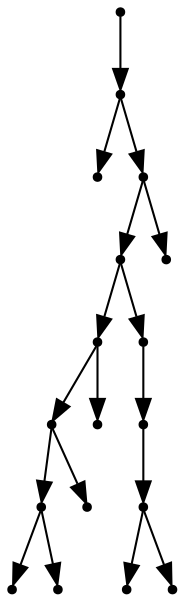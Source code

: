 digraph {
  17 [shape=point];
  16 [shape=point];
  0 [shape=point];
  15 [shape=point];
  13 [shape=point];
  7 [shape=point];
  5 [shape=point];
  3 [shape=point];
  1 [shape=point];
  2 [shape=point];
  4 [shape=point];
  6 [shape=point];
  12 [shape=point];
  11 [shape=point];
  10 [shape=point];
  8 [shape=point];
  9 [shape=point];
  14 [shape=point];
17 -> 16;
16 -> 0;
16 -> 15;
15 -> 13;
13 -> 7;
7 -> 5;
5 -> 3;
3 -> 1;
3 -> 2;
5 -> 4;
7 -> 6;
13 -> 12;
12 -> 11;
11 -> 10;
10 -> 8;
10 -> 9;
15 -> 14;
}
